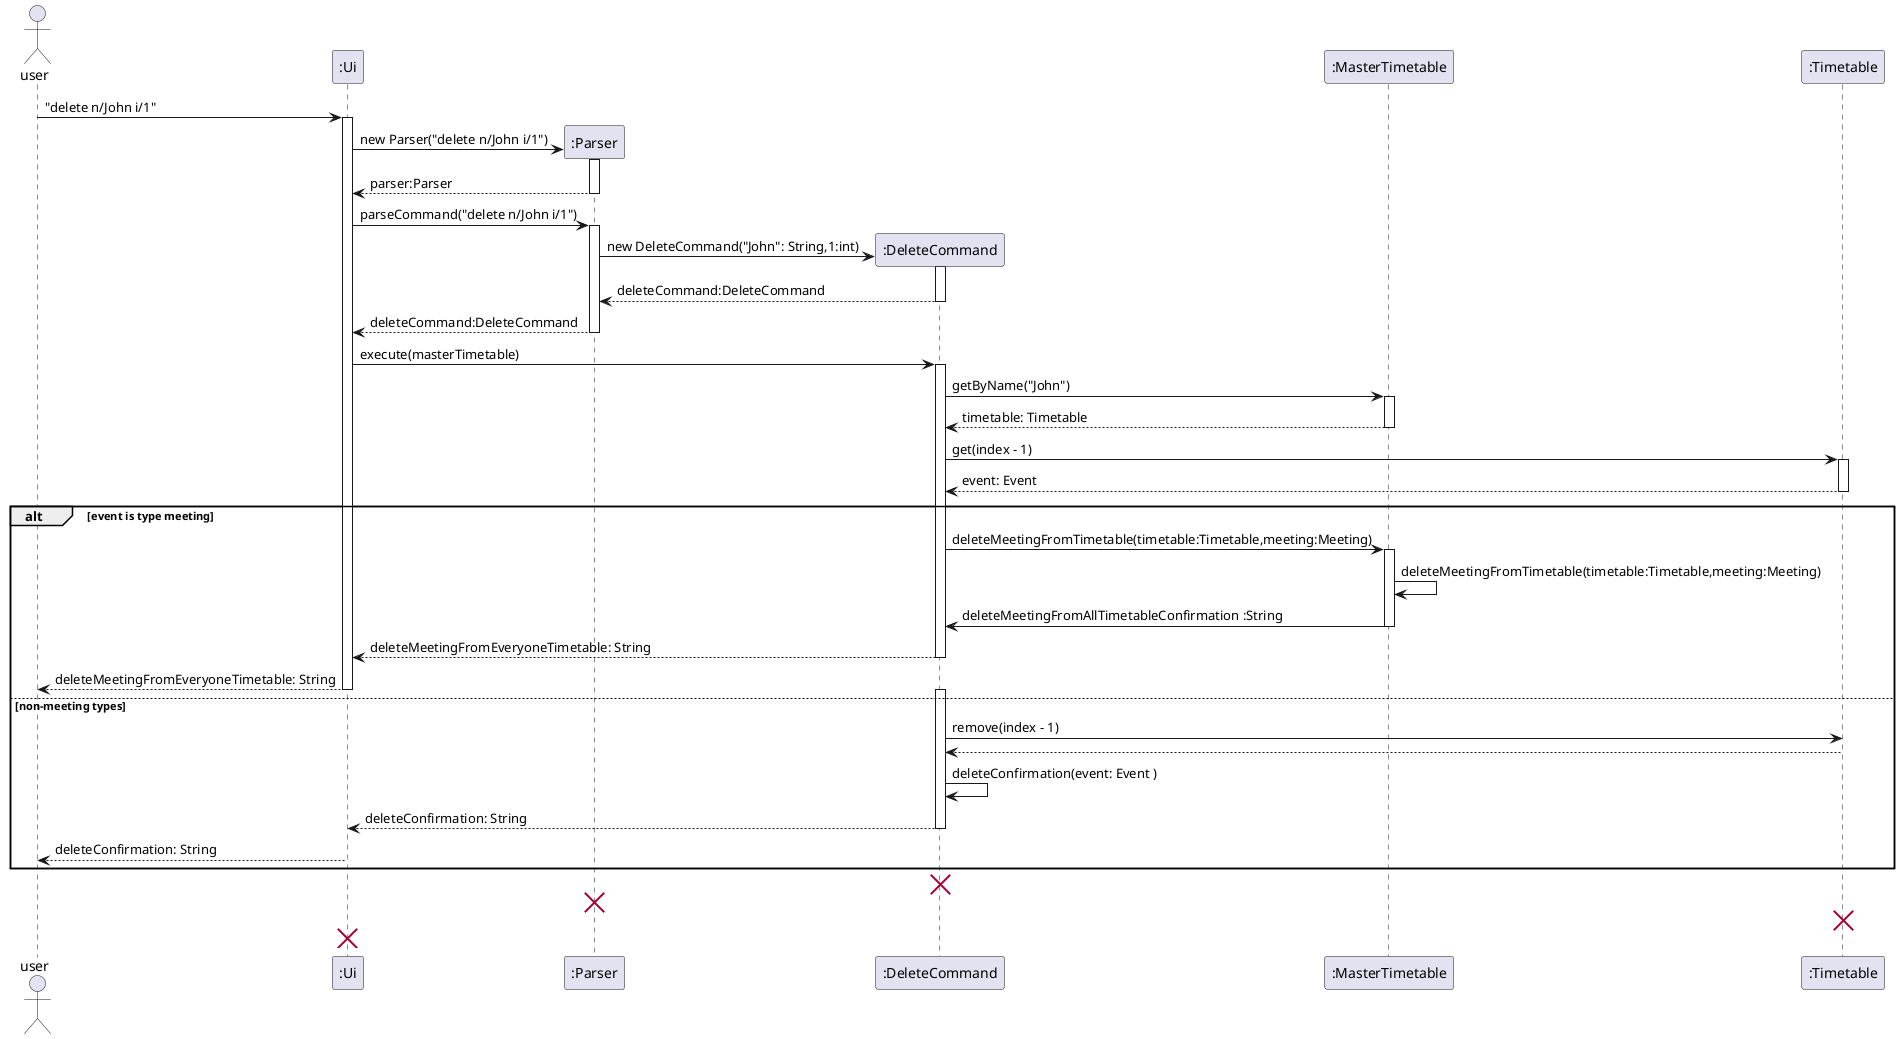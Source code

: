 @startuml
actor user

user -> ":Ui" ++ : "delete n/John i/1"
create ":Parser"
":Ui" -> ":Parser" ++: new Parser("delete n/John i/1")
":Parser" --> ":Ui" --: parser:Parser
":Ui" -> ":Parser" ++: parseCommand("delete n/John i/1")
create ":DeleteCommand"
":Parser" -> ":DeleteCommand" ++: new DeleteCommand("John": String,1:int)
":DeleteCommand" --> ":Parser" --: deleteCommand:DeleteCommand
":Parser" --> ":Ui" --: deleteCommand:DeleteCommand
":Ui" -> ":DeleteCommand" ++: execute(masterTimetable)
":DeleteCommand" -> ":MasterTimetable" ++: getByName("John")
":MasterTimetable" --> ":DeleteCommand" -- : timetable: Timetable
":DeleteCommand" -> ":Timetable" ++: get(index - 1)
":Timetable" --> ":DeleteCommand" -- : event: Event
alt event is type meeting
":DeleteCommand" -> ":MasterTimetable" ++: deleteMeetingFromTimetable(timetable:Timetable,meeting:Meeting)
":MasterTimetable" -> ":MasterTimetable" : deleteMeetingFromTimetable(timetable:Timetable,meeting:Meeting)
":MasterTimetable" -> ":DeleteCommand" --: deleteMeetingFromAllTimetableConfirmation :String
":DeleteCommand" --> ":Ui" --: deleteMeetingFromEveryoneTimetable: String
":Ui" --> "user" --: deleteMeetingFromEveryoneTimetable: String

else non-meeting types
activate ":DeleteCommand"
":DeleteCommand" -> ":Timetable" : remove(index - 1)
":Timetable" --> ":DeleteCommand" --:
":DeleteCommand" -> ":DeleteCommand" : deleteConfirmation(event: Event )
":DeleteCommand" --> ":Ui" --: deleteConfirmation: String
":Ui" --> "user" --: deleteConfirmation: String
end
destroy ":DeleteCommand"
destroy ":Parser"
destroy ":Timetable"
destroy ":Ui"
@enduml